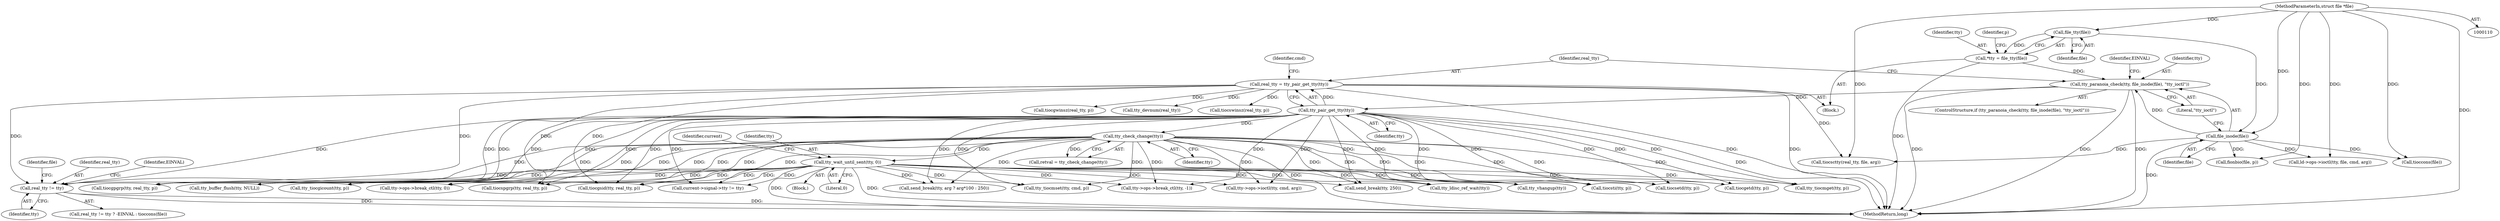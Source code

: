 digraph "0_linux_5c17c861a357e9458001f021a7afa7aab9937439@pointer" {
"1000194" [label="(Call,real_tty != tty)"];
"1000138" [label="(Call,real_tty = tty_pair_get_tty(tty))"];
"1000140" [label="(Call,tty_pair_get_tty(tty))"];
"1000130" [label="(Call,tty_paranoia_check(tty, file_inode(file), \"tty_ioctl\"))"];
"1000116" [label="(Call,*tty = file_tty(file))"];
"1000118" [label="(Call,file_tty(file))"];
"1000111" [label="(MethodParameterIn,struct file *file)"];
"1000132" [label="(Call,file_inode(file))"];
"1000163" [label="(Call,tty_wait_until_sent(tty, 0))"];
"1000152" [label="(Call,tty_check_change(tty))"];
"1000195" [label="(Identifier,real_tty)"];
"1000199" [label="(Call,tioccons(file))"];
"1000153" [label="(Identifier,tty)"];
"1000379" [label="(Call,tty_tiocgicount(tty, p))"];
"1000117" [label="(Identifier,tty)"];
"1000118" [label="(Call,file_tty(file))"];
"1000355" [label="(Call,send_break(tty, arg ? arg*100 : 250))"];
"1000143" [label="(Identifier,cmd)"];
"1000324" [label="(Call,tty->ops->break_ctl(tty, -1))"];
"1000116" [label="(Call,*tty = file_tty(file))"];
"1000258" [label="(Call,tiocsctty(real_tty, file, arg))"];
"1000140" [label="(Call,tty_pair_get_tty(tty))"];
"1000129" [label="(ControlStructure,if (tty_paranoia_check(tty, file_inode(file), \"tty_ioctl\")))"];
"1000163" [label="(Call,tty_wait_until_sent(tty, 0))"];
"1000119" [label="(Identifier,file)"];
"1000194" [label="(Call,real_tty != tty)"];
"1000152" [label="(Call,tty_check_change(tty))"];
"1000396" [label="(Call,tty_buffer_flush(tty, NULL))"];
"1000139" [label="(Identifier,real_tty)"];
"1000198" [label="(Identifier,EINVAL)"];
"1000130" [label="(Call,tty_paranoia_check(tty, file_inode(file), \"tty_ioctl\"))"];
"1000338" [label="(Call,tty->ops->break_ctl(tty, 0))"];
"1000196" [label="(Identifier,tty)"];
"1000114" [label="(Block,)"];
"1000203" [label="(Call,fionbio(file, p))"];
"1000372" [label="(Call,tty_tiocmset(tty, cmd, p))"];
"1000442" [label="(Call,ld->ops->ioctl(tty, file, cmd, arg))"];
"1000164" [label="(Identifier,tty)"];
"1000111" [label="(MethodParameterIn,struct file *file)"];
"1000276" [label="(Call,tiocgsid(tty, real_tty, p))"];
"1000193" [label="(Call,real_tty != tty ? -EINVAL : tioccons(file))"];
"1000131" [label="(Identifier,tty)"];
"1000460" [label="(MethodReturn,long)"];
"1000270" [label="(Call,tiocspgrp(tty, real_tty, p))"];
"1000150" [label="(Call,retval = tty_check_change(tty))"];
"1000123" [label="(Identifier,p)"];
"1000414" [label="(Call,tty->ops->ioctl(tty, cmd, arg))"];
"1000243" [label="(Call,current->signal->tty != tty)"];
"1000137" [label="(Identifier,EINVAL)"];
"1000134" [label="(Literal,\"tty_ioctl\")"];
"1000264" [label="(Call,tiocgpgrp(tty, real_tty, p))"];
"1000200" [label="(Identifier,file)"];
"1000348" [label="(Call,send_break(tty, 250))"];
"1000183" [label="(Call,tiocgwinsz(real_tty, p))"];
"1000132" [label="(Call,file_inode(file))"];
"1000141" [label="(Identifier,tty)"];
"1000133" [label="(Identifier,file)"];
"1000162" [label="(Block,)"];
"1000168" [label="(Identifier,current)"];
"1000427" [label="(Call,tty_ldisc_ref_wait(tty))"];
"1000308" [label="(Call,tty_devnum(real_tty))"];
"1000138" [label="(Call,real_tty = tty_pair_get_tty(tty))"];
"1000298" [label="(Call,tty_vhangup(tty))"];
"1000178" [label="(Call,tiocsti(tty, p))"];
"1000287" [label="(Call,tiocsetd(tty, p))"];
"1000165" [label="(Literal,0)"];
"1000365" [label="(Call,tty_tiocmget(tty, p))"];
"1000188" [label="(Call,tiocswinsz(real_tty, p))"];
"1000282" [label="(Call,tiocgetd(tty, p))"];
"1000194" -> "1000193"  [label="AST: "];
"1000194" -> "1000196"  [label="CFG: "];
"1000195" -> "1000194"  [label="AST: "];
"1000196" -> "1000194"  [label="AST: "];
"1000198" -> "1000194"  [label="CFG: "];
"1000200" -> "1000194"  [label="CFG: "];
"1000194" -> "1000460"  [label="DDG: "];
"1000194" -> "1000460"  [label="DDG: "];
"1000138" -> "1000194"  [label="DDG: "];
"1000163" -> "1000194"  [label="DDG: "];
"1000140" -> "1000194"  [label="DDG: "];
"1000152" -> "1000194"  [label="DDG: "];
"1000138" -> "1000114"  [label="AST: "];
"1000138" -> "1000140"  [label="CFG: "];
"1000139" -> "1000138"  [label="AST: "];
"1000140" -> "1000138"  [label="AST: "];
"1000143" -> "1000138"  [label="CFG: "];
"1000138" -> "1000460"  [label="DDG: "];
"1000138" -> "1000460"  [label="DDG: "];
"1000140" -> "1000138"  [label="DDG: "];
"1000138" -> "1000183"  [label="DDG: "];
"1000138" -> "1000188"  [label="DDG: "];
"1000138" -> "1000258"  [label="DDG: "];
"1000138" -> "1000264"  [label="DDG: "];
"1000138" -> "1000270"  [label="DDG: "];
"1000138" -> "1000276"  [label="DDG: "];
"1000138" -> "1000308"  [label="DDG: "];
"1000140" -> "1000141"  [label="CFG: "];
"1000141" -> "1000140"  [label="AST: "];
"1000140" -> "1000460"  [label="DDG: "];
"1000130" -> "1000140"  [label="DDG: "];
"1000140" -> "1000152"  [label="DDG: "];
"1000140" -> "1000178"  [label="DDG: "];
"1000140" -> "1000243"  [label="DDG: "];
"1000140" -> "1000264"  [label="DDG: "];
"1000140" -> "1000270"  [label="DDG: "];
"1000140" -> "1000276"  [label="DDG: "];
"1000140" -> "1000282"  [label="DDG: "];
"1000140" -> "1000287"  [label="DDG: "];
"1000140" -> "1000298"  [label="DDG: "];
"1000140" -> "1000324"  [label="DDG: "];
"1000140" -> "1000338"  [label="DDG: "];
"1000140" -> "1000348"  [label="DDG: "];
"1000140" -> "1000355"  [label="DDG: "];
"1000140" -> "1000365"  [label="DDG: "];
"1000140" -> "1000372"  [label="DDG: "];
"1000140" -> "1000379"  [label="DDG: "];
"1000140" -> "1000396"  [label="DDG: "];
"1000140" -> "1000414"  [label="DDG: "];
"1000140" -> "1000427"  [label="DDG: "];
"1000130" -> "1000129"  [label="AST: "];
"1000130" -> "1000134"  [label="CFG: "];
"1000131" -> "1000130"  [label="AST: "];
"1000132" -> "1000130"  [label="AST: "];
"1000134" -> "1000130"  [label="AST: "];
"1000137" -> "1000130"  [label="CFG: "];
"1000139" -> "1000130"  [label="CFG: "];
"1000130" -> "1000460"  [label="DDG: "];
"1000130" -> "1000460"  [label="DDG: "];
"1000130" -> "1000460"  [label="DDG: "];
"1000116" -> "1000130"  [label="DDG: "];
"1000132" -> "1000130"  [label="DDG: "];
"1000116" -> "1000114"  [label="AST: "];
"1000116" -> "1000118"  [label="CFG: "];
"1000117" -> "1000116"  [label="AST: "];
"1000118" -> "1000116"  [label="AST: "];
"1000123" -> "1000116"  [label="CFG: "];
"1000116" -> "1000460"  [label="DDG: "];
"1000118" -> "1000116"  [label="DDG: "];
"1000118" -> "1000119"  [label="CFG: "];
"1000119" -> "1000118"  [label="AST: "];
"1000111" -> "1000118"  [label="DDG: "];
"1000118" -> "1000132"  [label="DDG: "];
"1000111" -> "1000110"  [label="AST: "];
"1000111" -> "1000460"  [label="DDG: "];
"1000111" -> "1000132"  [label="DDG: "];
"1000111" -> "1000199"  [label="DDG: "];
"1000111" -> "1000203"  [label="DDG: "];
"1000111" -> "1000258"  [label="DDG: "];
"1000111" -> "1000442"  [label="DDG: "];
"1000132" -> "1000133"  [label="CFG: "];
"1000133" -> "1000132"  [label="AST: "];
"1000134" -> "1000132"  [label="CFG: "];
"1000132" -> "1000460"  [label="DDG: "];
"1000132" -> "1000199"  [label="DDG: "];
"1000132" -> "1000203"  [label="DDG: "];
"1000132" -> "1000258"  [label="DDG: "];
"1000132" -> "1000442"  [label="DDG: "];
"1000163" -> "1000162"  [label="AST: "];
"1000163" -> "1000165"  [label="CFG: "];
"1000164" -> "1000163"  [label="AST: "];
"1000165" -> "1000163"  [label="AST: "];
"1000168" -> "1000163"  [label="CFG: "];
"1000163" -> "1000460"  [label="DDG: "];
"1000163" -> "1000460"  [label="DDG: "];
"1000152" -> "1000163"  [label="DDG: "];
"1000163" -> "1000178"  [label="DDG: "];
"1000163" -> "1000243"  [label="DDG: "];
"1000163" -> "1000264"  [label="DDG: "];
"1000163" -> "1000270"  [label="DDG: "];
"1000163" -> "1000276"  [label="DDG: "];
"1000163" -> "1000282"  [label="DDG: "];
"1000163" -> "1000287"  [label="DDG: "];
"1000163" -> "1000298"  [label="DDG: "];
"1000163" -> "1000324"  [label="DDG: "];
"1000163" -> "1000338"  [label="DDG: "];
"1000163" -> "1000348"  [label="DDG: "];
"1000163" -> "1000355"  [label="DDG: "];
"1000163" -> "1000365"  [label="DDG: "];
"1000163" -> "1000372"  [label="DDG: "];
"1000163" -> "1000379"  [label="DDG: "];
"1000163" -> "1000396"  [label="DDG: "];
"1000163" -> "1000414"  [label="DDG: "];
"1000163" -> "1000427"  [label="DDG: "];
"1000152" -> "1000150"  [label="AST: "];
"1000152" -> "1000153"  [label="CFG: "];
"1000153" -> "1000152"  [label="AST: "];
"1000150" -> "1000152"  [label="CFG: "];
"1000152" -> "1000460"  [label="DDG: "];
"1000152" -> "1000150"  [label="DDG: "];
"1000152" -> "1000178"  [label="DDG: "];
"1000152" -> "1000243"  [label="DDG: "];
"1000152" -> "1000264"  [label="DDG: "];
"1000152" -> "1000270"  [label="DDG: "];
"1000152" -> "1000276"  [label="DDG: "];
"1000152" -> "1000282"  [label="DDG: "];
"1000152" -> "1000287"  [label="DDG: "];
"1000152" -> "1000298"  [label="DDG: "];
"1000152" -> "1000324"  [label="DDG: "];
"1000152" -> "1000338"  [label="DDG: "];
"1000152" -> "1000348"  [label="DDG: "];
"1000152" -> "1000355"  [label="DDG: "];
"1000152" -> "1000365"  [label="DDG: "];
"1000152" -> "1000372"  [label="DDG: "];
"1000152" -> "1000379"  [label="DDG: "];
"1000152" -> "1000396"  [label="DDG: "];
"1000152" -> "1000414"  [label="DDG: "];
"1000152" -> "1000427"  [label="DDG: "];
}
